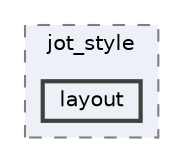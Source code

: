 digraph "resources/views/frontend/subdomain/forms/jot_style/layout"
{
 // LATEX_PDF_SIZE
  bgcolor="transparent";
  edge [fontname=Helvetica,fontsize=10,labelfontname=Helvetica,labelfontsize=10];
  node [fontname=Helvetica,fontsize=10,shape=box,height=0.2,width=0.4];
  compound=true
  subgraph clusterdir_6172997db9caa0f2fc754e67f908e0b3 {
    graph [ bgcolor="#edf0f7", pencolor="grey50", label="jot_style", fontname=Helvetica,fontsize=10 style="filled,dashed", URL="dir_6172997db9caa0f2fc754e67f908e0b3.html",tooltip=""]
  dir_680f59e65376221003f11a80a76d7ca8 [label="layout", fillcolor="#edf0f7", color="grey25", style="filled,bold", URL="dir_680f59e65376221003f11a80a76d7ca8.html",tooltip=""];
  }
}
